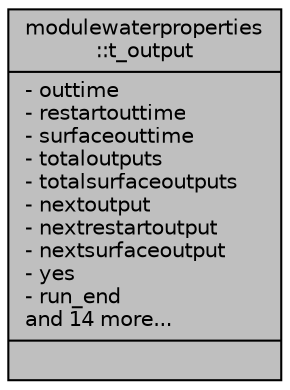 digraph "modulewaterproperties::t_output"
{
 // LATEX_PDF_SIZE
  edge [fontname="Helvetica",fontsize="10",labelfontname="Helvetica",labelfontsize="10"];
  node [fontname="Helvetica",fontsize="10",shape=record];
  Node1 [label="{modulewaterproperties\l::t_output\n|- outtime\l- restartouttime\l- surfaceouttime\l- totaloutputs\l- totalsurfaceoutputs\l- nextoutput\l- nextrestartoutput\l- nextsurfaceoutput\l- yes\l- run_end\land 14 more...\l|}",height=0.2,width=0.4,color="black", fillcolor="grey75", style="filled", fontcolor="black",tooltip=" "];
}
